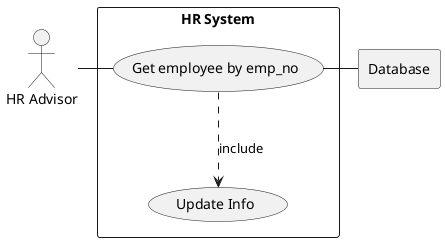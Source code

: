 @startuml

actor HR as "HR Advisor"

rectangle Database

rectangle "HR System" {
    usecase UC4 as "Get employee by emp_no"

    usecase UCa as "Update Info"

    HR - UC4
    UC4 ..> UCa : include
    UC4 - Database
}

@enduml
